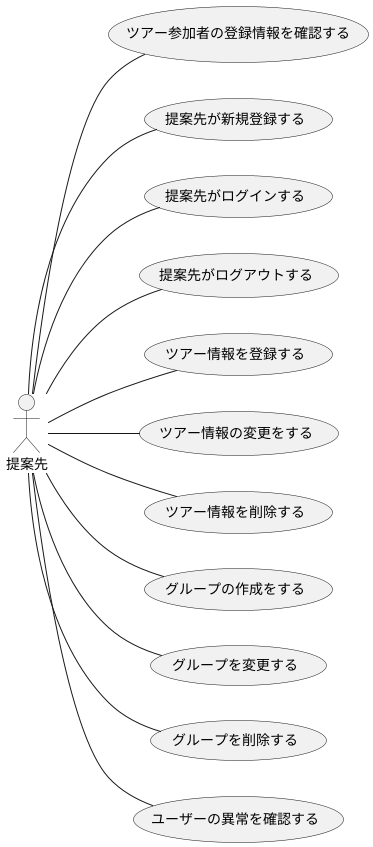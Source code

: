 @startuml 提案先
left to right direction
actor 提案先

提案先 -- (ツアー参加者の登録情報を確認する)
提案先 -- (提案先が新規登録する)
提案先 -- (提案先がログインする)
提案先 -- (提案先がログアウトする)
提案先 -- (ツアー情報を登録する)
提案先 -- (ツアー情報の変更をする)
提案先 -- (ツアー情報を削除する)
提案先 -- (グループの作成をする)
提案先 -- (グループを変更する)
提案先 -- (グループを削除する)

提案先 -- (ユーザーの異常を確認する)

@enduml